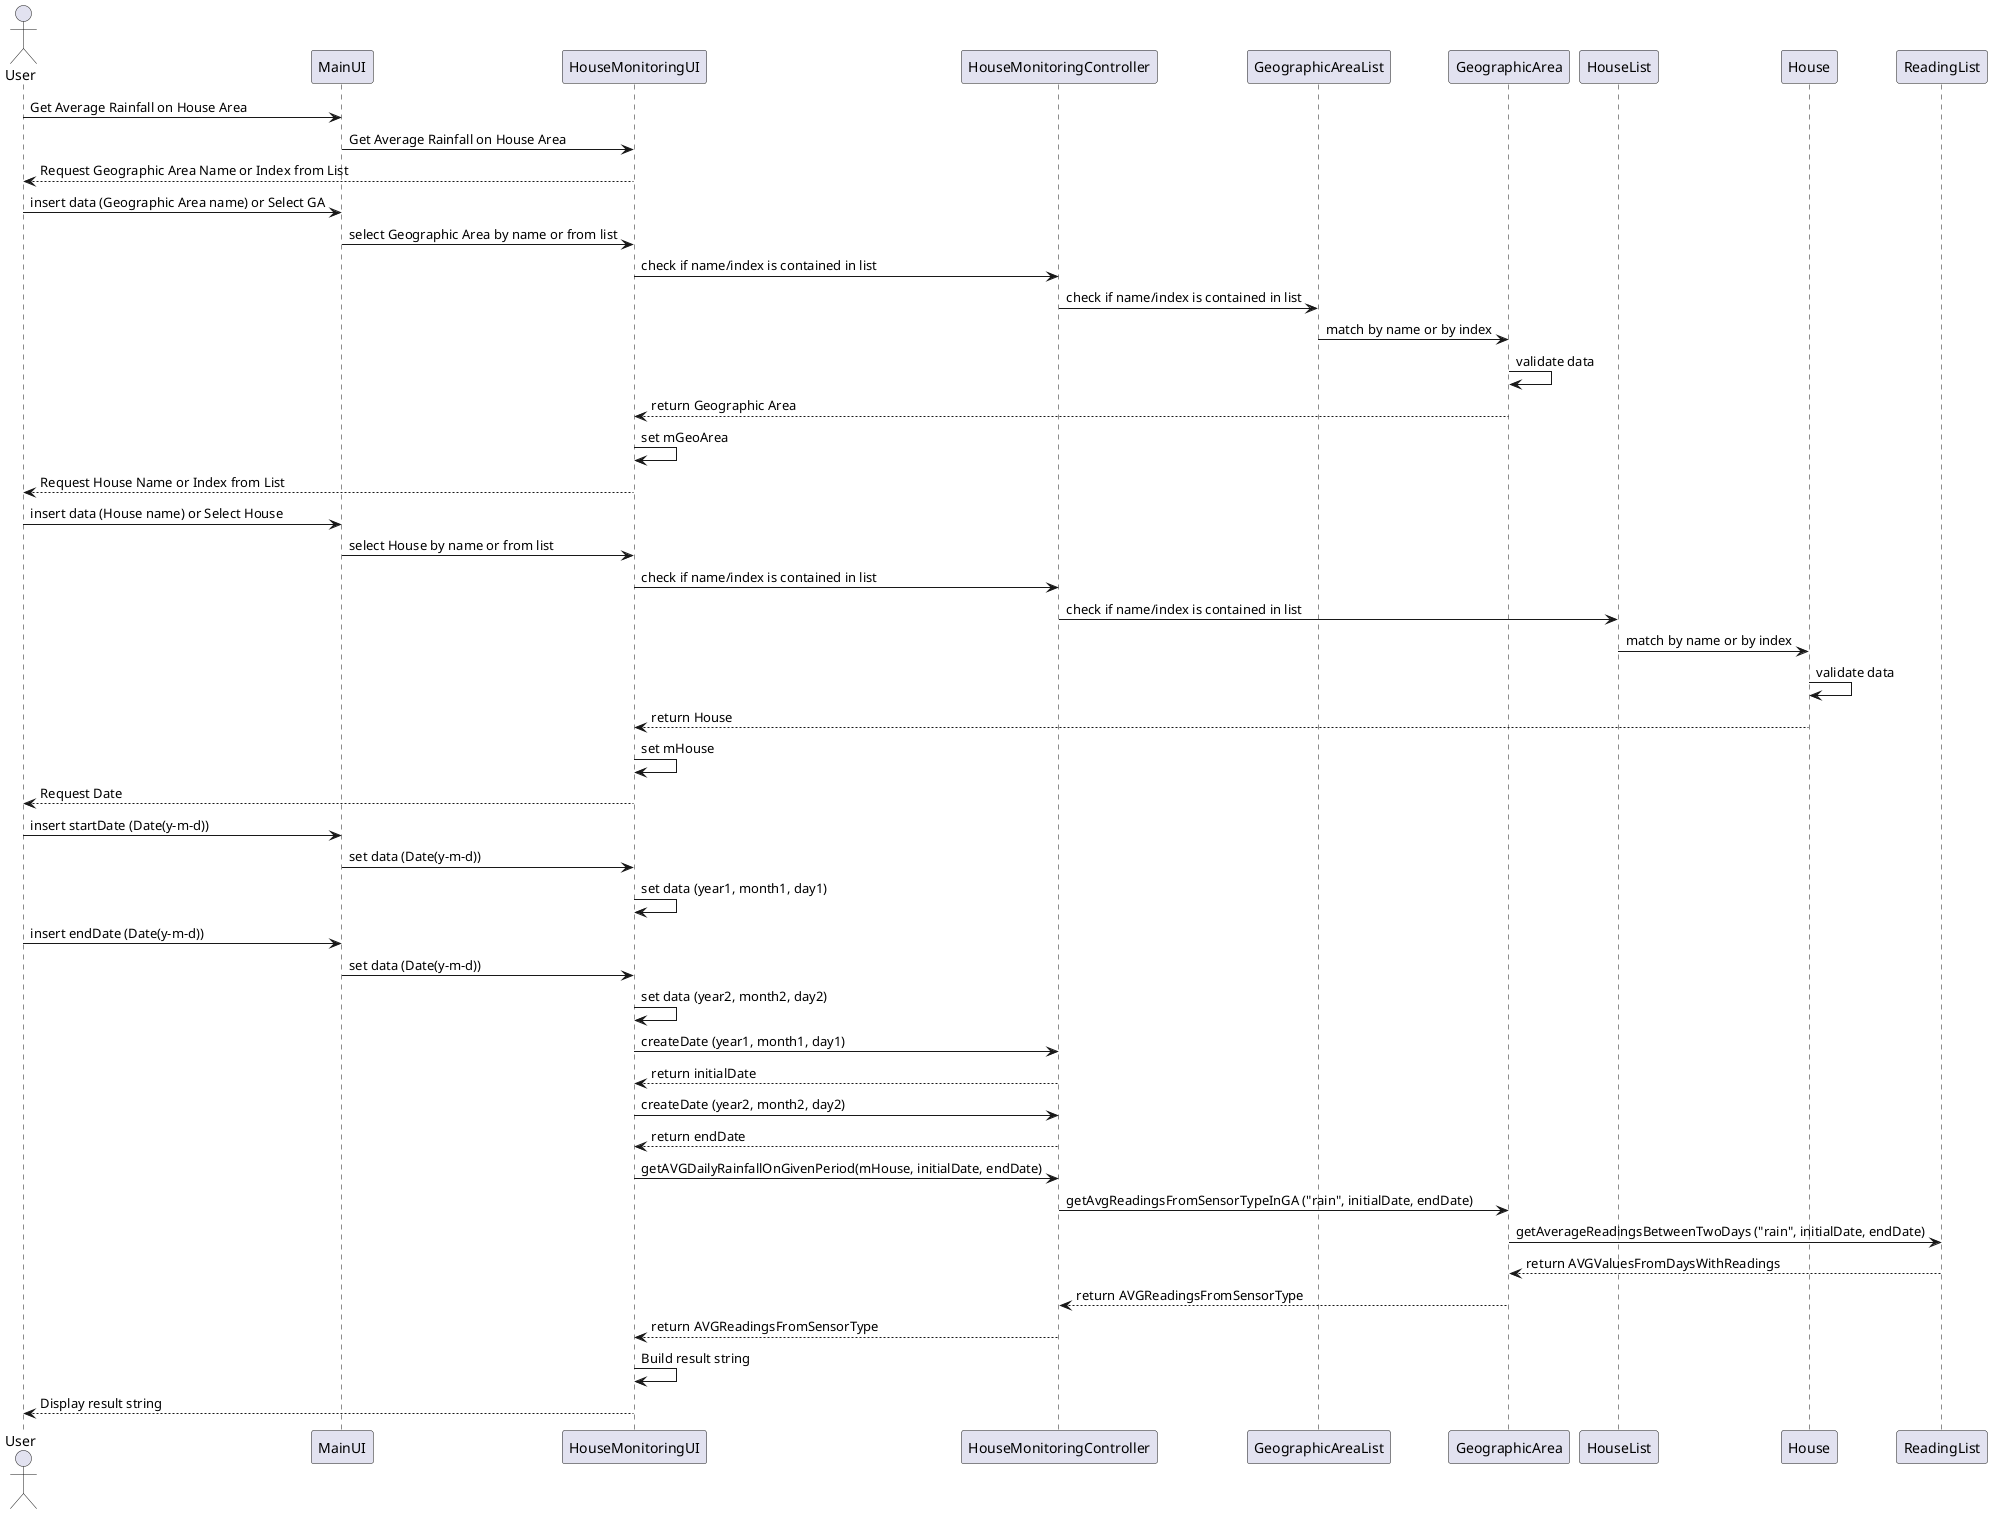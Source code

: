 @startuml
actor User
User -> MainUI: Get Average Rainfall on House Area
MainUI -> HouseMonitoringUI: Get Average Rainfall on House Area
HouseMonitoringUI --> User: Request Geographic Area Name or Index from List
User -> MainUI: insert data (Geographic Area name) or Select GA
MainUI -> HouseMonitoringUI: select Geographic Area by name or from list
HouseMonitoringUI ->HouseMonitoringController: check if name/index is contained in list
HouseMonitoringController -> GeographicAreaList: check if name/index is contained in list
GeographicAreaList -> GeographicArea: match by name or by index
GeographicArea -> GeographicArea: validate data
GeographicArea --> HouseMonitoringUI: return Geographic Area
HouseMonitoringUI -> HouseMonitoringUI: set mGeoArea
HouseMonitoringUI --> User: Request House Name or Index from List
User -> MainUI: insert data (House name) or Select House
MainUI -> HouseMonitoringUI: select House by name or from list
HouseMonitoringUI -> HouseMonitoringController: check if name/index is contained in list
HouseMonitoringController -> HouseList: check if name/index is contained in list
HouseList -> House: match by name or by index
House -> House: validate data
House --> HouseMonitoringUI: return House
HouseMonitoringUI -> HouseMonitoringUI: set mHouse
HouseMonitoringUI --> User: Request Date
User -> MainUI: insert startDate (Date(y-m-d))
MainUI -> HouseMonitoringUI: set data (Date(y-m-d))
HouseMonitoringUI -> HouseMonitoringUI: set data (year1, month1, day1)
User -> MainUI: insert endDate (Date(y-m-d))
MainUI -> HouseMonitoringUI: set data (Date(y-m-d))
HouseMonitoringUI -> HouseMonitoringUI: set data (year2, month2, day2)
HouseMonitoringUI -> HouseMonitoringController: createDate (year1, month1, day1)
HouseMonitoringController --> HouseMonitoringUI: return initialDate
HouseMonitoringUI -> HouseMonitoringController: createDate (year2, month2, day2)
HouseMonitoringController --> HouseMonitoringUI: return endDate
HouseMonitoringUI -> HouseMonitoringController: getAVGDailyRainfallOnGivenPeriod(mHouse, initialDate, endDate)
HouseMonitoringController -> GeographicArea: getAvgReadingsFromSensorTypeInGA ("rain", initialDate, endDate)
GeographicArea -> ReadingList: getAverageReadingsBetweenTwoDays ("rain", initialDate, endDate)
ReadingList --> GeographicArea: return AVGValuesFromDaysWithReadings
GeographicArea --> HouseMonitoringController: return AVGReadingsFromSensorType
HouseMonitoringController -->  HouseMonitoringUI: return AVGReadingsFromSensorType
HouseMonitoringUI -> HouseMonitoringUI: Build result string
HouseMonitoringUI -->User: Display result string
@enduml